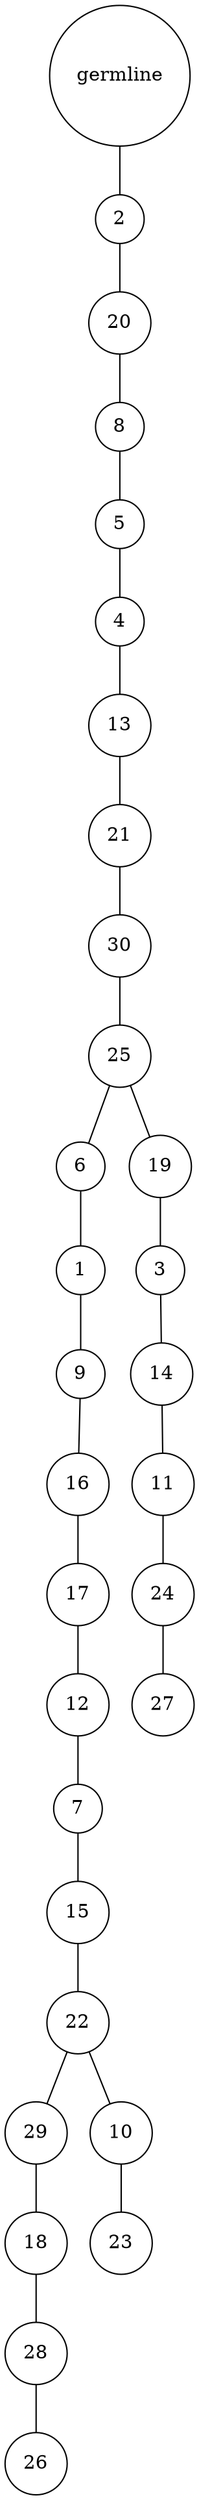 graph {
	rankdir=UD;
	splines=line;
	node [shape=circle]
	"0x7f6c6cdfe4f0" [label="germline"];
	"0x7f6c6cdfe520" [label="2"];
	"0x7f6c6cdfe4f0" -- "0x7f6c6cdfe520" ;
	"0x7f6c6cdfe550" [label="20"];
	"0x7f6c6cdfe520" -- "0x7f6c6cdfe550" ;
	"0x7f6c6cdfe580" [label="8"];
	"0x7f6c6cdfe550" -- "0x7f6c6cdfe580" ;
	"0x7f6c6cdfe5b0" [label="5"];
	"0x7f6c6cdfe580" -- "0x7f6c6cdfe5b0" ;
	"0x7f6c6cdfe5e0" [label="4"];
	"0x7f6c6cdfe5b0" -- "0x7f6c6cdfe5e0" ;
	"0x7f6c6cdfe610" [label="13"];
	"0x7f6c6cdfe5e0" -- "0x7f6c6cdfe610" ;
	"0x7f6c6cdfe640" [label="21"];
	"0x7f6c6cdfe610" -- "0x7f6c6cdfe640" ;
	"0x7f6c6cdfe670" [label="30"];
	"0x7f6c6cdfe640" -- "0x7f6c6cdfe670" ;
	"0x7f6c6cdfe6a0" [label="25"];
	"0x7f6c6cdfe670" -- "0x7f6c6cdfe6a0" ;
	"0x7f6c6cdfe6d0" [label="6"];
	"0x7f6c6cdfe6a0" -- "0x7f6c6cdfe6d0" ;
	"0x7f6c6cdfe700" [label="1"];
	"0x7f6c6cdfe6d0" -- "0x7f6c6cdfe700" ;
	"0x7f6c6cdfe730" [label="9"];
	"0x7f6c6cdfe700" -- "0x7f6c6cdfe730" ;
	"0x7f6c6cdfe760" [label="16"];
	"0x7f6c6cdfe730" -- "0x7f6c6cdfe760" ;
	"0x7f6c6cdfe790" [label="17"];
	"0x7f6c6cdfe760" -- "0x7f6c6cdfe790" ;
	"0x7f6c6cdfe7c0" [label="12"];
	"0x7f6c6cdfe790" -- "0x7f6c6cdfe7c0" ;
	"0x7f6c6cdfe7f0" [label="7"];
	"0x7f6c6cdfe7c0" -- "0x7f6c6cdfe7f0" ;
	"0x7f6c6cdfe820" [label="15"];
	"0x7f6c6cdfe7f0" -- "0x7f6c6cdfe820" ;
	"0x7f6c6cdfe850" [label="22"];
	"0x7f6c6cdfe820" -- "0x7f6c6cdfe850" ;
	"0x7f6c6cdfe880" [label="29"];
	"0x7f6c6cdfe850" -- "0x7f6c6cdfe880" ;
	"0x7f6c6cdfe8b0" [label="18"];
	"0x7f6c6cdfe880" -- "0x7f6c6cdfe8b0" ;
	"0x7f6c6cdfe8e0" [label="28"];
	"0x7f6c6cdfe8b0" -- "0x7f6c6cdfe8e0" ;
	"0x7f6c6cdfe910" [label="26"];
	"0x7f6c6cdfe8e0" -- "0x7f6c6cdfe910" ;
	"0x7f6c6cdfe940" [label="10"];
	"0x7f6c6cdfe850" -- "0x7f6c6cdfe940" ;
	"0x7f6c6cdfe970" [label="23"];
	"0x7f6c6cdfe940" -- "0x7f6c6cdfe970" ;
	"0x7f6c6cdfe9a0" [label="19"];
	"0x7f6c6cdfe6a0" -- "0x7f6c6cdfe9a0" ;
	"0x7f6c6cdfe9d0" [label="3"];
	"0x7f6c6cdfe9a0" -- "0x7f6c6cdfe9d0" ;
	"0x7f6c6cdfea00" [label="14"];
	"0x7f6c6cdfe9d0" -- "0x7f6c6cdfea00" ;
	"0x7f6c6cdfea30" [label="11"];
	"0x7f6c6cdfea00" -- "0x7f6c6cdfea30" ;
	"0x7f6c6cdfea60" [label="24"];
	"0x7f6c6cdfea30" -- "0x7f6c6cdfea60" ;
	"0x7f6c6cdfea90" [label="27"];
	"0x7f6c6cdfea60" -- "0x7f6c6cdfea90" ;
}
